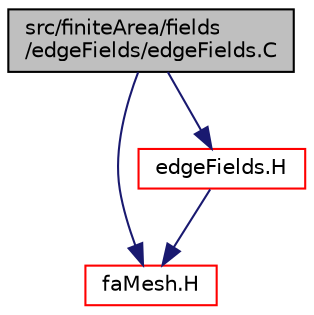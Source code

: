 digraph "src/finiteArea/fields/edgeFields/edgeFields.C"
{
  bgcolor="transparent";
  edge [fontname="Helvetica",fontsize="10",labelfontname="Helvetica",labelfontsize="10"];
  node [fontname="Helvetica",fontsize="10",shape=record];
  Node1 [label="src/finiteArea/fields\l/edgeFields/edgeFields.C",height=0.2,width=0.4,color="black", fillcolor="grey75", style="filled" fontcolor="black"];
  Node1 -> Node2 [color="midnightblue",fontsize="10",style="solid",fontname="Helvetica"];
  Node2 [label="faMesh.H",height=0.2,width=0.4,color="red",URL="$faMesh_8H.html"];
  Node1 -> Node3 [color="midnightblue",fontsize="10",style="solid",fontname="Helvetica"];
  Node3 [label="edgeFields.H",height=0.2,width=0.4,color="red",URL="$edgeFields_8H.html"];
  Node3 -> Node2 [color="midnightblue",fontsize="10",style="solid",fontname="Helvetica"];
}

